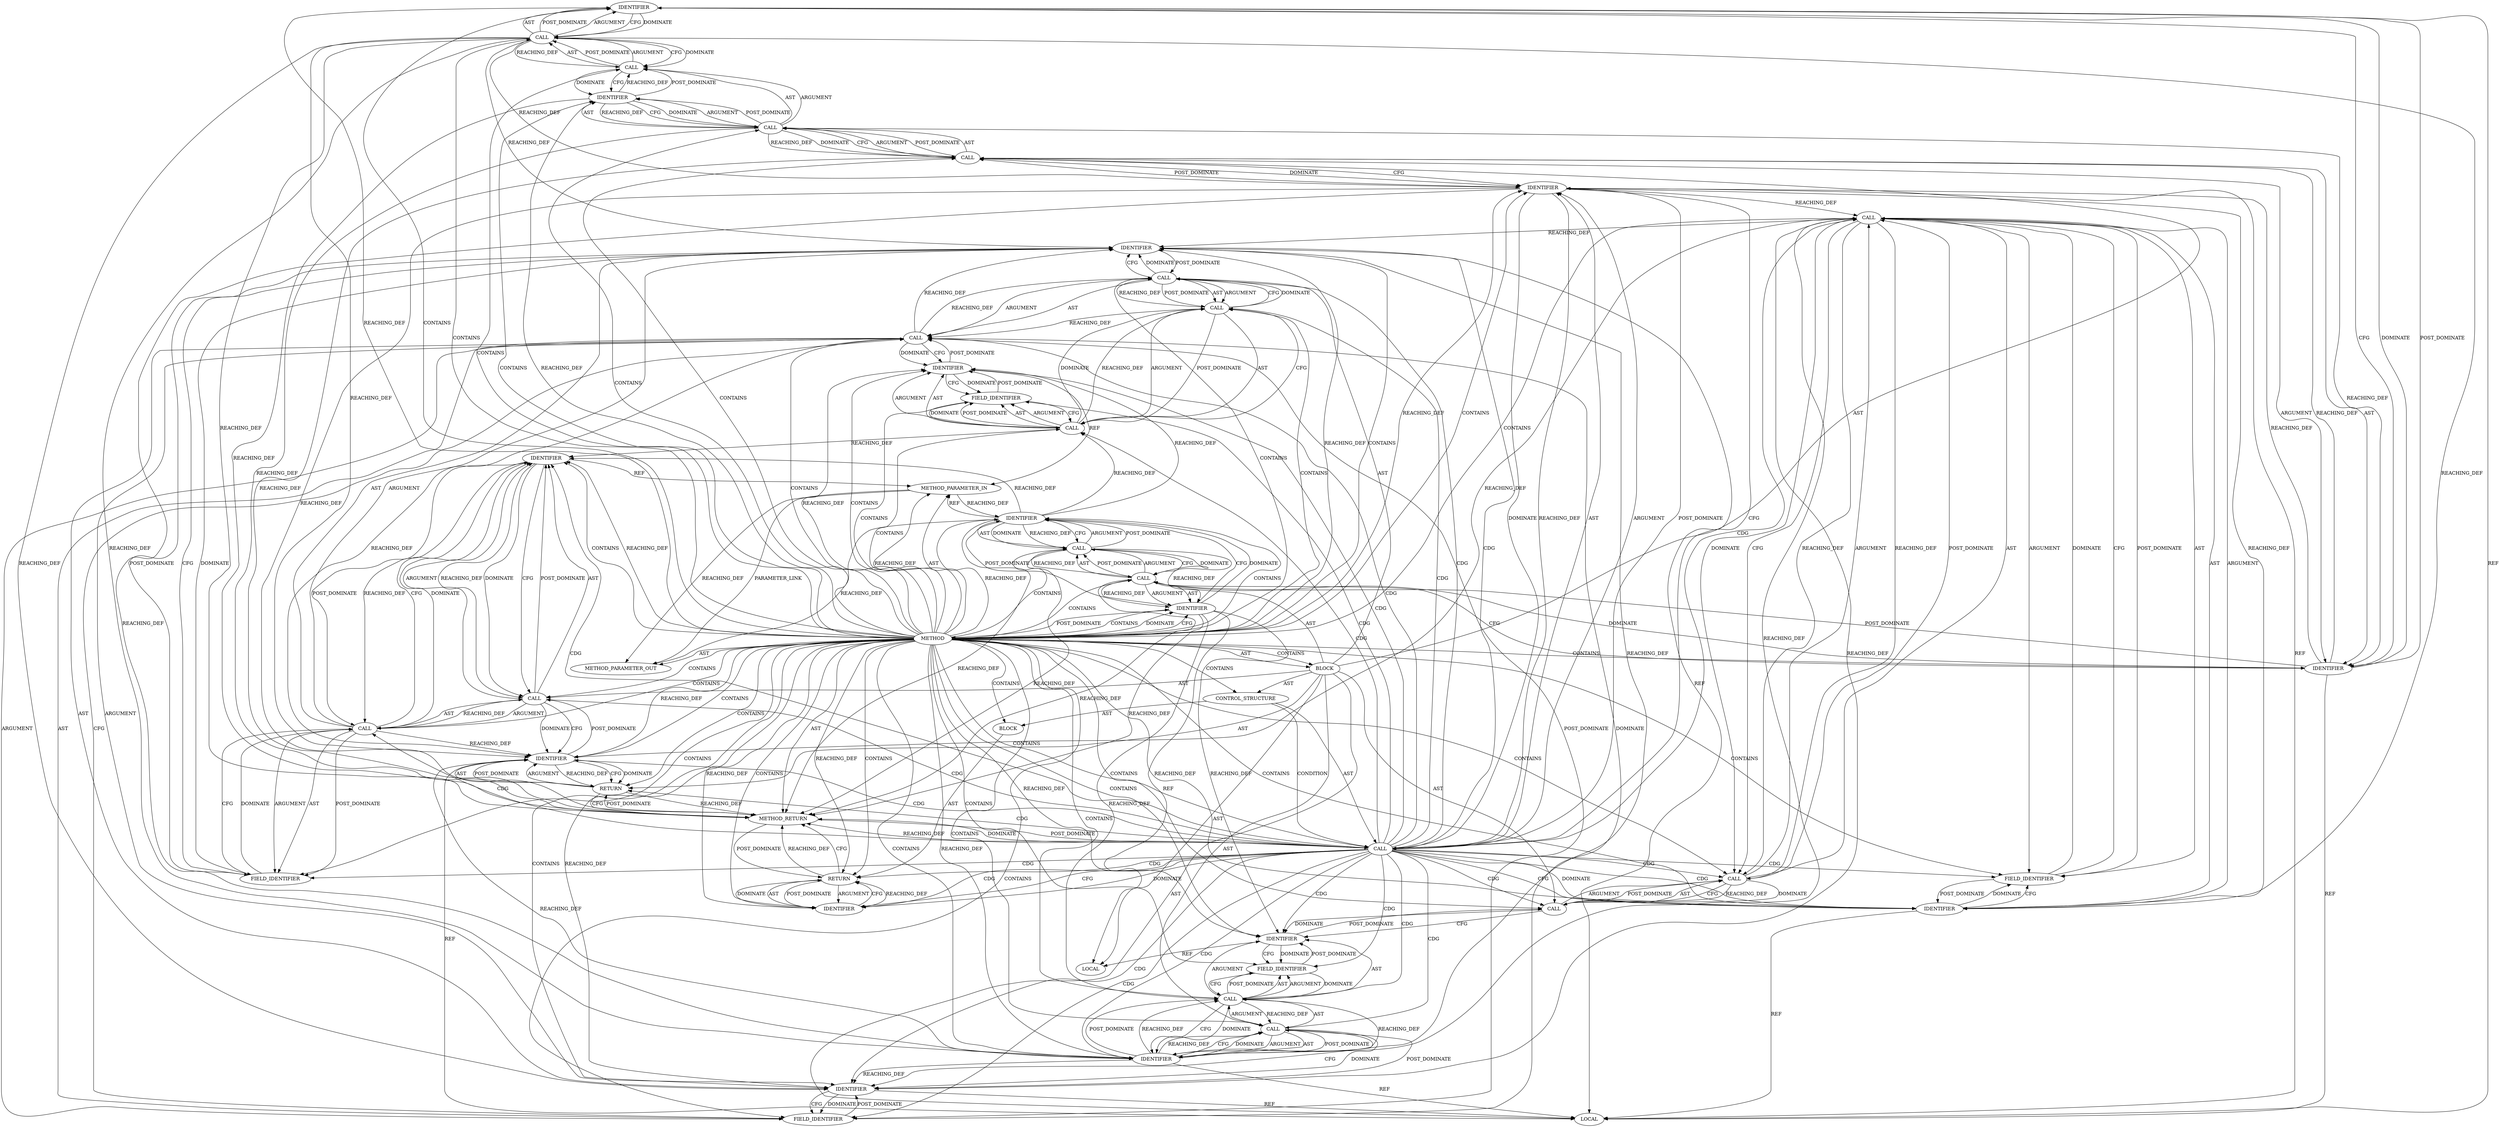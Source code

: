 digraph {
  7572 [label=IDENTIFIER ORDER=1 ARGUMENT_INDEX=1 CODE="ctx" COLUMN_NUMBER=24 LINE_NUMBER=814 TYPE_FULL_NAME="tls_context*" NAME="ctx"]
  7590 [label=CALL ORDER=8 ARGUMENT_INDEX=-1 CODE="ctx->sk_proto = READ_ONCE(sk->sk_prot)" COLUMN_NUMBER=2 METHOD_FULL_NAME="<operator>.assignment" LINE_NUMBER=820 TYPE_FULL_NAME="<empty>" DISPATCH_TYPE="STATIC_DISPATCH" SIGNATURE="" NAME="<operator>.assignment"]
  7558 [label=METHOD COLUMN_NUMBER=1 LINE_NUMBER=809 COLUMN_NUMBER_END=1 IS_EXTERNAL=false SIGNATURE="struct tls_context tls_ctx_create (sock*)" NAME="tls_ctx_create" AST_PARENT_TYPE="TYPE_DECL" AST_PARENT_FULL_NAME="tls_main.c:<global>" ORDER=116 CODE="struct tls_context *tls_ctx_create(struct sock *sk)
{
	struct inet_connection_sock *icsk = inet_csk(sk);
	struct tls_context *ctx;

	ctx = kzalloc(sizeof(*ctx), GFP_ATOMIC);
	if (!ctx)
		return NULL;

	mutex_init(&ctx->tx_lock);
	rcu_assign_pointer(icsk->icsk_ulp_data, ctx);
	ctx->sk_proto = READ_ONCE(sk->sk_prot);
	ctx->sk = sk;
	return ctx;
}" FULL_NAME="tls_ctx_create" LINE_NUMBER_END=823 FILENAME="tls_main.c"]
  7595 [label=CALL ORDER=1 ARGUMENT_INDEX=1 CODE="sk->sk_prot" COLUMN_NUMBER=28 METHOD_FULL_NAME="<operator>.indirectFieldAccess" LINE_NUMBER=820 TYPE_FULL_NAME="<empty>" DISPATCH_TYPE="STATIC_DISPATCH" SIGNATURE="" NAME="<operator>.indirectFieldAccess"]
  7593 [label=FIELD_IDENTIFIER ORDER=2 ARGUMENT_INDEX=2 CODE="sk_proto" COLUMN_NUMBER=2 LINE_NUMBER=820 CANONICAL_NAME="sk_proto"]
  7567 [label=CALL ORDER=4 ARGUMENT_INDEX=-1 CODE="ctx = kzalloc(sizeof(*ctx), GFP_ATOMIC)" COLUMN_NUMBER=2 METHOD_FULL_NAME="<operator>.assignment" LINE_NUMBER=814 TYPE_FULL_NAME="<empty>" DISPATCH_TYPE="STATIC_DISPATCH" SIGNATURE="" NAME="<operator>.assignment"]
  7598 [label=CALL ORDER=9 ARGUMENT_INDEX=-1 CODE="ctx->sk = sk" COLUMN_NUMBER=2 METHOD_FULL_NAME="<operator>.assignment" LINE_NUMBER=821 TYPE_FULL_NAME="<empty>" DISPATCH_TYPE="STATIC_DISPATCH" SIGNATURE="" NAME="<operator>.assignment"]
  7600 [label=IDENTIFIER ORDER=1 ARGUMENT_INDEX=1 CODE="ctx" COLUMN_NUMBER=2 LINE_NUMBER=821 TYPE_FULL_NAME="tls_context*" NAME="ctx"]
  7571 [label=CALL ORDER=1 ARGUMENT_INDEX=1 CODE="*ctx" COLUMN_NUMBER=23 METHOD_FULL_NAME="<operator>.indirection" LINE_NUMBER=814 TYPE_FULL_NAME="<empty>" DISPATCH_TYPE="STATIC_DISPATCH" SIGNATURE="" NAME="<operator>.indirection"]
  7569 [label=CALL ORDER=2 ARGUMENT_INDEX=2 CODE="kzalloc(sizeof(*ctx), GFP_ATOMIC)" COLUMN_NUMBER=8 METHOD_FULL_NAME="kzalloc" LINE_NUMBER=814 TYPE_FULL_NAME="<empty>" DISPATCH_TYPE="STATIC_DISPATCH" SIGNATURE="" NAME="kzalloc"]
  7574 [label=CONTROL_STRUCTURE CONTROL_STRUCTURE_TYPE="IF" ORDER=5 PARSER_TYPE_NAME="CASTIfStatement" ARGUMENT_INDEX=-1 CODE="if (!ctx)" COLUMN_NUMBER=2 LINE_NUMBER=815]
  7564 [label=CALL ORDER=2 ARGUMENT_INDEX=2 CODE="inet_csk(sk)" COLUMN_NUMBER=38 METHOD_FULL_NAME="inet_csk" LINE_NUMBER=811 TYPE_FULL_NAME="<empty>" DISPATCH_TYPE="STATIC_DISPATCH" SIGNATURE="" NAME="inet_csk"]
  7582 [label=CALL ORDER=1 ARGUMENT_INDEX=1 CODE="ctx->tx_lock" COLUMN_NUMBER=14 METHOD_FULL_NAME="<operator>.indirectFieldAccess" LINE_NUMBER=818 TYPE_FULL_NAME="<empty>" DISPATCH_TYPE="STATIC_DISPATCH" SIGNATURE="" NAME="<operator>.indirectFieldAccess"]
  7587 [label=IDENTIFIER ORDER=1 ARGUMENT_INDEX=1 CODE="icsk" COLUMN_NUMBER=21 LINE_NUMBER=819 TYPE_FULL_NAME="inet_connection_sock*" NAME="icsk"]
  7577 [label=BLOCK ORDER=2 ARGUMENT_INDEX=-1 CODE="<empty>" COLUMN_NUMBER=3 LINE_NUMBER=816 TYPE_FULL_NAME="void"]
  7568 [label=IDENTIFIER ORDER=1 ARGUMENT_INDEX=1 CODE="ctx" COLUMN_NUMBER=2 LINE_NUMBER=814 TYPE_FULL_NAME="tls_context*" NAME="ctx"]
  7599 [label=CALL ORDER=1 ARGUMENT_INDEX=1 CODE="ctx->sk" COLUMN_NUMBER=2 METHOD_FULL_NAME="<operator>.indirectFieldAccess" LINE_NUMBER=821 TYPE_FULL_NAME="<empty>" DISPATCH_TYPE="STATIC_DISPATCH" SIGNATURE="" NAME="<operator>.indirectFieldAccess"]
  7583 [label=IDENTIFIER ORDER=1 ARGUMENT_INDEX=1 CODE="ctx" COLUMN_NUMBER=14 LINE_NUMBER=818 TYPE_FULL_NAME="tls_context*" NAME="ctx"]
  7586 [label=CALL ORDER=1 ARGUMENT_INDEX=1 CODE="icsk->icsk_ulp_data" COLUMN_NUMBER=21 METHOD_FULL_NAME="<operator>.indirectFieldAccess" LINE_NUMBER=819 TYPE_FULL_NAME="<empty>" DISPATCH_TYPE="STATIC_DISPATCH" SIGNATURE="" NAME="<operator>.indirectFieldAccess"]
  7580 [label=CALL ORDER=6 ARGUMENT_INDEX=-1 CODE="mutex_init(&ctx->tx_lock)" COLUMN_NUMBER=2 METHOD_FULL_NAME="mutex_init" LINE_NUMBER=818 TYPE_FULL_NAME="<empty>" DISPATCH_TYPE="STATIC_DISPATCH" SIGNATURE="" NAME="mutex_init"]
  7589 [label=IDENTIFIER ORDER=2 ARGUMENT_INDEX=2 CODE="ctx" COLUMN_NUMBER=42 LINE_NUMBER=819 TYPE_FULL_NAME="tls_context*" NAME="ctx"]
  7573 [label=IDENTIFIER ORDER=2 ARGUMENT_INDEX=2 CODE="GFP_ATOMIC" COLUMN_NUMBER=30 LINE_NUMBER=814 TYPE_FULL_NAME="ANY" NAME="GFP_ATOMIC"]
  7588 [label=FIELD_IDENTIFIER ORDER=2 ARGUMENT_INDEX=2 CODE="icsk_ulp_data" COLUMN_NUMBER=21 LINE_NUMBER=819 CANONICAL_NAME="icsk_ulp_data"]
  7605 [label=METHOD_RETURN ORDER=3 CODE="RET" COLUMN_NUMBER=1 LINE_NUMBER=809 TYPE_FULL_NAME="struct tls_context" EVALUATION_STRATEGY="BY_VALUE"]
  7601 [label=FIELD_IDENTIFIER ORDER=2 ARGUMENT_INDEX=2 CODE="sk" COLUMN_NUMBER=2 LINE_NUMBER=821 CANONICAL_NAME="sk"]
  7578 [label=RETURN ORDER=1 ARGUMENT_INDEX=1 CODE="return NULL;" COLUMN_NUMBER=3 LINE_NUMBER=816]
  7604 [label=IDENTIFIER ORDER=1 ARGUMENT_INDEX=-1 CODE="ctx" COLUMN_NUMBER=9 LINE_NUMBER=822 TYPE_FULL_NAME="tls_context*" NAME="ctx"]
  7575 [label=CALL ORDER=1 ARGUMENT_INDEX=-1 CODE="!ctx" COLUMN_NUMBER=6 METHOD_FULL_NAME="<operator>.logicalNot" LINE_NUMBER=815 TYPE_FULL_NAME="<empty>" DISPATCH_TYPE="STATIC_DISPATCH" SIGNATURE="" NAME="<operator>.logicalNot"]
  7560 [label=BLOCK ORDER=2 ARGUMENT_INDEX=-1 CODE="{
	struct inet_connection_sock *icsk = inet_csk(sk);
	struct tls_context *ctx;

	ctx = kzalloc(sizeof(*ctx), GFP_ATOMIC);
	if (!ctx)
		return NULL;

	mutex_init(&ctx->tx_lock);
	rcu_assign_pointer(icsk->icsk_ulp_data, ctx);
	ctx->sk_proto = READ_ONCE(sk->sk_prot);
	ctx->sk = sk;
	return ctx;
}" COLUMN_NUMBER=1 LINE_NUMBER=810 TYPE_FULL_NAME="void"]
  7565 [label=IDENTIFIER ORDER=1 ARGUMENT_INDEX=1 CODE="sk" COLUMN_NUMBER=47 LINE_NUMBER=811 TYPE_FULL_NAME="sock*" NAME="sk"]
  7597 [label=FIELD_IDENTIFIER ORDER=2 ARGUMENT_INDEX=2 CODE="sk_prot" COLUMN_NUMBER=28 LINE_NUMBER=820 CANONICAL_NAME="sk_prot"]
  7602 [label=IDENTIFIER ORDER=2 ARGUMENT_INDEX=2 CODE="sk" COLUMN_NUMBER=12 LINE_NUMBER=821 TYPE_FULL_NAME="sock*" NAME="sk"]
  7592 [label=IDENTIFIER ORDER=1 ARGUMENT_INDEX=1 CODE="ctx" COLUMN_NUMBER=2 LINE_NUMBER=820 TYPE_FULL_NAME="tls_context*" NAME="ctx"]
  7576 [label=IDENTIFIER ORDER=1 ARGUMENT_INDEX=1 CODE="ctx" COLUMN_NUMBER=7 LINE_NUMBER=815 TYPE_FULL_NAME="tls_context*" NAME="ctx"]
  7566 [label=LOCAL ORDER=3 CODE="struct tls_context* ctx" COLUMN_NUMBER=21 LINE_NUMBER=812 TYPE_FULL_NAME="tls_context*" NAME="ctx"]
  7570 [label=CALL ORDER=1 ARGUMENT_INDEX=1 CODE="sizeof(*ctx)" COLUMN_NUMBER=16 METHOD_FULL_NAME="<operator>.sizeOf" LINE_NUMBER=814 TYPE_FULL_NAME="<empty>" DISPATCH_TYPE="STATIC_DISPATCH" SIGNATURE="" NAME="<operator>.sizeOf"]
  7563 [label=IDENTIFIER ORDER=1 ARGUMENT_INDEX=1 CODE="icsk" COLUMN_NUMBER=31 LINE_NUMBER=811 TYPE_FULL_NAME="inet_connection_sock*" NAME="icsk"]
  7584 [label=FIELD_IDENTIFIER ORDER=2 ARGUMENT_INDEX=2 CODE="tx_lock" COLUMN_NUMBER=14 LINE_NUMBER=818 CANONICAL_NAME="tx_lock"]
  7561 [label=LOCAL ORDER=1 CODE="struct inet_connection_sock* icsk" COLUMN_NUMBER=30 LINE_NUMBER=811 TYPE_FULL_NAME="inet_connection_sock*" NAME="icsk"]
  7596 [label=IDENTIFIER ORDER=1 ARGUMENT_INDEX=1 CODE="sk" COLUMN_NUMBER=28 LINE_NUMBER=820 TYPE_FULL_NAME="sock*" NAME="sk"]
  7585 [label=CALL ORDER=7 ARGUMENT_INDEX=-1 CODE="rcu_assign_pointer(icsk->icsk_ulp_data, ctx)" COLUMN_NUMBER=2 METHOD_FULL_NAME="rcu_assign_pointer" LINE_NUMBER=819 TYPE_FULL_NAME="<empty>" DISPATCH_TYPE="STATIC_DISPATCH" SIGNATURE="" NAME="rcu_assign_pointer"]
  7581 [label=CALL ORDER=1 ARGUMENT_INDEX=1 CODE="&ctx->tx_lock" COLUMN_NUMBER=13 METHOD_FULL_NAME="<operator>.addressOf" LINE_NUMBER=818 TYPE_FULL_NAME="<empty>" DISPATCH_TYPE="STATIC_DISPATCH" SIGNATURE="" NAME="<operator>.addressOf"]
  7562 [label=CALL ORDER=2 ARGUMENT_INDEX=-1 CODE="*icsk = inet_csk(sk)" COLUMN_NUMBER=30 METHOD_FULL_NAME="<operator>.assignment" LINE_NUMBER=811 TYPE_FULL_NAME="<empty>" DISPATCH_TYPE="STATIC_DISPATCH" SIGNATURE="" NAME="<operator>.assignment"]
  7591 [label=CALL ORDER=1 ARGUMENT_INDEX=1 CODE="ctx->sk_proto" COLUMN_NUMBER=2 METHOD_FULL_NAME="<operator>.indirectFieldAccess" LINE_NUMBER=820 TYPE_FULL_NAME="<empty>" DISPATCH_TYPE="STATIC_DISPATCH" SIGNATURE="" NAME="<operator>.indirectFieldAccess"]
  21486 [label=METHOD_PARAMETER_OUT ORDER=1 CODE="struct sock *sk" IS_VARIADIC=false COLUMN_NUMBER=36 LINE_NUMBER=809 TYPE_FULL_NAME="sock*" EVALUATION_STRATEGY="BY_VALUE" INDEX=1 NAME="sk"]
  7559 [label=METHOD_PARAMETER_IN ORDER=1 CODE="struct sock *sk" IS_VARIADIC=false COLUMN_NUMBER=36 LINE_NUMBER=809 TYPE_FULL_NAME="sock*" EVALUATION_STRATEGY="BY_VALUE" INDEX=1 NAME="sk"]
  7603 [label=RETURN ORDER=10 ARGUMENT_INDEX=-1 CODE="return ctx;" COLUMN_NUMBER=2 LINE_NUMBER=822]
  7579 [label=IDENTIFIER ORDER=1 ARGUMENT_INDEX=-1 CODE="NULL" COLUMN_NUMBER=10 LINE_NUMBER=816 TYPE_FULL_NAME="ANY" NAME="NULL"]
  7594 [label=CALL ORDER=2 ARGUMENT_INDEX=2 CODE="READ_ONCE(sk->sk_prot)" COLUMN_NUMBER=18 METHOD_FULL_NAME="READ_ONCE" LINE_NUMBER=820 TYPE_FULL_NAME="<empty>" DISPATCH_TYPE="STATIC_DISPATCH" SIGNATURE="" NAME="READ_ONCE"]
  7585 -> 7586 [label=AST ]
  7582 -> 7592 [label=REACHING_DEF VARIABLE="ctx->tx_lock"]
  7558 -> 7563 [label=CONTAINS ]
  7582 -> 7584 [label=POST_DOMINATE ]
  7560 -> 7590 [label=AST ]
  7591 -> 7590 [label=REACHING_DEF VARIABLE="ctx->sk_proto"]
  7570 -> 7571 [label=AST ]
  7588 -> 7586 [label=CFG ]
  7575 -> 7587 [label=CDG ]
  7599 -> 7598 [label=REACHING_DEF VARIABLE="ctx->sk"]
  7595 -> 7602 [label=REACHING_DEF VARIABLE="sk->sk_prot"]
  7585 -> 7589 [label=POST_DOMINATE ]
  7558 -> 7569 [label=CONTAINS ]
  7576 -> 7605 [label=REACHING_DEF VARIABLE="ctx"]
  7563 -> 7562 [label=REACHING_DEF VARIABLE="icsk"]
  7569 -> 7573 [label=ARGUMENT ]
  7582 -> 7600 [label=REACHING_DEF VARIABLE="ctx->tx_lock"]
  7586 -> 7588 [label=POST_DOMINATE ]
  7575 -> 7599 [label=CDG ]
  7605 -> 7603 [label=POST_DOMINATE ]
  7591 -> 7604 [label=REACHING_DEF VARIABLE="ctx->sk_proto"]
  7559 -> 7565 [label=REACHING_DEF VARIABLE="sk"]
  7571 -> 7592 [label=REACHING_DEF VARIABLE="*ctx"]
  7558 -> 7591 [label=CONTAINS ]
  7564 -> 7562 [label=CFG ]
  7605 -> 7575 [label=POST_DOMINATE ]
  7575 -> 7591 [label=CDG ]
  7584 -> 7582 [label=DOMINATE ]
  7575 -> 7585 [label=CDG ]
  7584 -> 7583 [label=POST_DOMINATE ]
  7569 -> 7567 [label=REACHING_DEF VARIABLE="kzalloc(sizeof(*ctx), GFP_ATOMIC)"]
  7601 -> 7599 [label=CFG ]
  7595 -> 7594 [label=CFG ]
  7575 -> 7581 [label=CDG ]
  7558 -> 7563 [label=DOMINATE ]
  7565 -> 21486 [label=REACHING_DEF VARIABLE="sk"]
  7569 -> 7567 [label=DOMINATE ]
  7581 -> 7580 [label=DOMINATE ]
  7558 -> 7594 [label=CONTAINS ]
  7593 -> 7591 [label=CFG ]
  7569 -> 7573 [label=POST_DOMINATE ]
  7594 -> 7590 [label=CFG ]
  7558 -> 7560 [label=AST ]
  7601 -> 7599 [label=DOMINATE ]
  7591 -> 7593 [label=AST ]
  7576 -> 7575 [label=CFG ]
  7596 -> 7591 [label=POST_DOMINATE ]
  7595 -> 7596 [label=AST ]
  7567 -> 7576 [label=DOMINATE ]
  7568 -> 7576 [label=REACHING_DEF VARIABLE="ctx"]
  7602 -> 7599 [label=POST_DOMINATE ]
  7587 -> 7588 [label=CFG ]
  7596 -> 7597 [label=DOMINATE ]
  7590 -> 7600 [label=CFG ]
  7569 -> 7567 [label=CFG ]
  7577 -> 7578 [label=AST ]
  7570 -> 7573 [label=DOMINATE ]
  7558 -> 7588 [label=CONTAINS ]
  7558 -> 7593 [label=CONTAINS ]
  7565 -> 7605 [label=REACHING_DEF VARIABLE="sk"]
  7564 -> 7565 [label=ARGUMENT ]
  7601 -> 7600 [label=POST_DOMINATE ]
  7563 -> 7565 [label=CFG ]
  7589 -> 7600 [label=REACHING_DEF VARIABLE="ctx"]
  7564 -> 7565 [label=POST_DOMINATE ]
  7564 -> 7605 [label=REACHING_DEF VARIABLE="inet_csk(sk)"]
  7580 -> 7587 [label=CFG ]
  7602 -> 7598 [label=DOMINATE ]
  7558 -> 21486 [label=AST ]
  7582 -> 7581 [label=REACHING_DEF VARIABLE="ctx->tx_lock"]
  7582 -> 7581 [label=REACHING_DEF VARIABLE="ctx->tx_lock"]
  7590 -> 7594 [label=POST_DOMINATE ]
  7600 -> 7601 [label=CFG ]
  7563 -> 7565 [label=DOMINATE ]
  7599 -> 7601 [label=ARGUMENT ]
  7590 -> 7594 [label=AST ]
  7572 -> 7568 [label=POST_DOMINATE ]
  7581 -> 7582 [label=POST_DOMINATE ]
  7575 -> 7582 [label=CDG ]
  7565 -> 7564 [label=DOMINATE ]
  7586 -> 7589 [label=CFG ]
  7595 -> 7597 [label=POST_DOMINATE ]
  7575 -> 7598 [label=CDG ]
  7570 -> 7571 [label=POST_DOMINATE ]
  7575 -> 7580 [label=CDG ]
  7604 -> 7603 [label=REACHING_DEF VARIABLE="ctx"]
  7559 -> 21486 [label=PARAMETER_LINK ]
  7558 -> 7585 [label=CONTAINS ]
  7571 -> 7570 [label=CFG ]
  7588 -> 7587 [label=POST_DOMINATE ]
  7571 -> 7576 [label=REACHING_DEF VARIABLE="*ctx"]
  7575 -> 7596 [label=CDG ]
  7595 -> 7597 [label=AST ]
  7592 -> 7585 [label=POST_DOMINATE ]
  7567 -> 7569 [label=ARGUMENT ]
  7569 -> 7568 [label=REACHING_DEF VARIABLE="kzalloc(sizeof(*ctx), GFP_ATOMIC)"]
  7560 -> 7598 [label=AST ]
  7558 -> 7592 [label=CONTAINS ]
  7558 -> 7573 [label=CONTAINS ]
  7560 -> 7574 [label=AST ]
  7558 -> 7568 [label=CONTAINS ]
  7581 -> 7582 [label=ARGUMENT ]
  7585 -> 7586 [label=ARGUMENT ]
  7558 -> 7564 [label=CONTAINS ]
  7569 -> 7605 [label=REACHING_DEF VARIABLE="kzalloc(sizeof(*ctx), GFP_ATOMIC)"]
  7563 -> 7561 [label=REF ]
  7598 -> 7602 [label=POST_DOMINATE ]
  7581 -> 7582 [label=AST ]
  7594 -> 7595 [label=ARGUMENT ]
  7595 -> 7594 [label=DOMINATE ]
  7578 -> 7579 [label=AST ]
  7589 -> 7586 [label=POST_DOMINATE ]
  7558 -> 7577 [label=CONTAINS ]
  7596 -> 7597 [label=CFG ]
  7558 -> 7581 [label=CONTAINS ]
  7576 -> 7575 [label=REACHING_DEF VARIABLE="ctx"]
  7582 -> 7584 [label=AST ]
  7558 -> 7600 [label=REACHING_DEF VARIABLE=""]
  7575 -> 7584 [label=CDG ]
  7575 -> 7579 [label=DOMINATE ]
  7575 -> 7592 [label=CDG ]
  7603 -> 7604 [label=AST ]
  7593 -> 7591 [label=DOMINATE ]
  7575 -> 7589 [label=CDG ]
  7558 -> 7595 [label=CONTAINS ]
  7558 -> 7596 [label=REACHING_DEF VARIABLE=""]
  7574 -> 7575 [label=CONDITION ]
  7589 -> 7585 [label=REACHING_DEF VARIABLE="ctx"]
  7558 -> 7576 [label=REACHING_DEF VARIABLE=""]
  7576 -> 7566 [label=REF ]
  7571 -> 7570 [label=DOMINATE ]
  7558 -> 7602 [label=CONTAINS ]
  7571 -> 7589 [label=REACHING_DEF VARIABLE="*ctx"]
  7578 -> 7605 [label=REACHING_DEF VARIABLE="<RET>"]
  7558 -> 7573 [label=REACHING_DEF VARIABLE=""]
  7570 -> 7571 [label=ARGUMENT ]
  7574 -> 7577 [label=AST ]
  7575 -> 7600 [label=CDG ]
  7590 -> 7600 [label=DOMINATE ]
  7598 -> 7599 [label=ARGUMENT ]
  7562 -> 7605 [label=REACHING_DEF VARIABLE="*icsk = inet_csk(sk)"]
  7558 -> 7589 [label=CONTAINS ]
  7600 -> 7601 [label=DOMINATE ]
  7562 -> 7563 [label=AST ]
  7569 -> 7573 [label=AST ]
  7584 -> 7582 [label=CFG ]
  7587 -> 7588 [label=DOMINATE ]
  7604 -> 7598 [label=POST_DOMINATE ]
  7558 -> 7567 [label=CONTAINS ]
  7564 -> 7563 [label=REACHING_DEF VARIABLE="inet_csk(sk)"]
  7575 -> 7578 [label=CDG ]
  7558 -> 7603 [label=CONTAINS ]
  7573 -> 7569 [label=DOMINATE ]
  7568 -> 7562 [label=POST_DOMINATE ]
  7600 -> 7566 [label=REF ]
  7563 -> 7605 [label=REACHING_DEF VARIABLE="icsk"]
  7598 -> 7602 [label=AST ]
  7565 -> 7602 [label=REACHING_DEF VARIABLE="sk"]
  7564 -> 7562 [label=DOMINATE ]
  7569 -> 7570 [label=AST ]
  7595 -> 7597 [label=ARGUMENT ]
  7575 -> 7583 [label=CFG ]
  7602 -> 7559 [label=REF ]
  7592 -> 7593 [label=DOMINATE ]
  7594 -> 7590 [label=DOMINATE ]
  7558 -> 7570 [label=CONTAINS ]
  7589 -> 7592 [label=REACHING_DEF VARIABLE="ctx"]
  7573 -> 7569 [label=REACHING_DEF VARIABLE="GFP_ATOMIC"]
  7590 -> 7591 [label=ARGUMENT ]
  7597 -> 7595 [label=DOMINATE ]
  7581 -> 7580 [label=CFG ]
  7575 -> 7583 [label=DOMINATE ]
  7599 -> 7602 [label=DOMINATE ]
  7602 -> 7598 [label=REACHING_DEF VARIABLE="sk"]
  7558 -> 7589 [label=REACHING_DEF VARIABLE=""]
  7575 -> 7576 [label=AST ]
  7598 -> 7604 [label=DOMINATE ]
  7591 -> 7593 [label=POST_DOMINATE ]
  7590 -> 7591 [label=AST ]
  7598 -> 7604 [label=CFG ]
  7560 -> 7561 [label=AST ]
  7558 -> 7576 [label=CONTAINS ]
  7558 -> 7580 [label=CONTAINS ]
  7575 -> 7605 [label=REACHING_DEF VARIABLE="!ctx"]
  7599 -> 7604 [label=REACHING_DEF VARIABLE="ctx->sk"]
  7583 -> 7584 [label=DOMINATE ]
  7579 -> 7578 [label=CFG ]
  7575 -> 7576 [label=ARGUMENT ]
  7571 -> 7572 [label=AST ]
  7558 -> 7592 [label=REACHING_DEF VARIABLE=""]
  7560 -> 7562 [label=AST ]
  7589 -> 7566 [label=REF ]
  7587 -> 7561 [label=REF ]
  7597 -> 7596 [label=POST_DOMINATE ]
  7565 -> 7596 [label=REACHING_DEF VARIABLE="sk"]
  7582 -> 7581 [label=DOMINATE ]
  7586 -> 7588 [label=AST ]
  7558 -> 7602 [label=REACHING_DEF VARIABLE=""]
  7558 -> 7597 [label=CONTAINS ]
  7594 -> 7590 [label=REACHING_DEF VARIABLE="READ_ONCE(sk->sk_prot)"]
  7580 -> 7587 [label=DOMINATE ]
  7558 -> 7572 [label=REACHING_DEF VARIABLE=""]
  7576 -> 7575 [label=DOMINATE ]
  7558 -> 7587 [label=CONTAINS ]
  7576 -> 7583 [label=REACHING_DEF VARIABLE="ctx"]
  7563 -> 7586 [label=REACHING_DEF VARIABLE="icsk"]
  7575 -> 7603 [label=CDG ]
  7579 -> 7578 [label=REACHING_DEF VARIABLE="NULL"]
  7582 -> 7604 [label=REACHING_DEF VARIABLE="ctx->tx_lock"]
  7578 -> 7605 [label=CFG ]
  7575 -> 7586 [label=CDG ]
  7558 -> 7575 [label=CONTAINS ]
  7603 -> 7605 [label=CFG ]
  7571 -> 7570 [label=REACHING_DEF VARIABLE="*ctx"]
  7586 -> 7588 [label=ARGUMENT ]
  7582 -> 7584 [label=ARGUMENT ]
  7563 -> 7558 [label=POST_DOMINATE ]
  7558 -> 7560 [label=CONTAINS ]
  7602 -> 7598 [label=CFG ]
  7558 -> 7579 [label=REACHING_DEF VARIABLE=""]
  7575 -> 7597 [label=CDG ]
  7562 -> 7564 [label=AST ]
  7599 -> 7602 [label=CFG ]
  7558 -> 7596 [label=CONTAINS ]
  7558 -> 7601 [label=CONTAINS ]
  7558 -> 7587 [label=REACHING_DEF VARIABLE=""]
  7589 -> 7586 [label=REACHING_DEF VARIABLE="ctx"]
  7605 -> 7578 [label=POST_DOMINATE ]
  7568 -> 7566 [label=REF ]
  7585 -> 7589 [label=ARGUMENT ]
  7560 -> 7567 [label=AST ]
  7558 -> 7559 [label=REACHING_DEF VARIABLE=""]
  7599 -> 7600 [label=AST ]
  7558 -> 7599 [label=CONTAINS ]
  7581 -> 7580 [label=REACHING_DEF VARIABLE="&ctx->tx_lock"]
  7562 -> 7564 [label=POST_DOMINATE ]
  7565 -> 7564 [label=REACHING_DEF VARIABLE="sk"]
  7592 -> 7566 [label=REF ]
  7591 -> 7593 [label=ARGUMENT ]
  7560 -> 7603 [label=AST ]
  7564 -> 7562 [label=REACHING_DEF VARIABLE="inet_csk(sk)"]
  7599 -> 7601 [label=AST ]
  7586 -> 7589 [label=DOMINATE ]
  7603 -> 7604 [label=POST_DOMINATE ]
  7582 -> 7583 [label=AST ]
  7558 -> 7571 [label=CONTAINS ]
  7558 -> 7582 [label=CONTAINS ]
  7593 -> 7592 [label=POST_DOMINATE ]
  7571 -> 7604 [label=REACHING_DEF VARIABLE="*ctx"]
  7596 -> 7559 [label=REF ]
  7558 -> 7579 [label=CONTAINS ]
  7603 -> 7604 [label=ARGUMENT ]
  7595 -> 7596 [label=ARGUMENT ]
  7562 -> 7568 [label=CFG ]
  7572 -> 7571 [label=CFG ]
  7583 -> 7566 [label=REF ]
  7586 -> 7587 [label=AST ]
  7586 -> 7587 [label=ARGUMENT ]
  7567 -> 7568 [label=AST ]
  7572 -> 7566 [label=REF ]
  7575 -> 7579 [label=CFG ]
  7591 -> 7600 [label=REACHING_DEF VARIABLE="ctx->sk_proto"]
  7578 -> 7579 [label=POST_DOMINATE ]
  7567 -> 7605 [label=REACHING_DEF VARIABLE="ctx = kzalloc(sizeof(*ctx), GFP_ATOMIC)"]
  7568 -> 7572 [label=CFG ]
  7571 -> 7572 [label=POST_DOMINATE ]
  7603 -> 7605 [label=REACHING_DEF VARIABLE="<RET>"]
  7580 -> 7581 [label=ARGUMENT ]
  7565 -> 7563 [label=POST_DOMINATE ]
  7594 -> 7591 [label=REACHING_DEF VARIABLE="READ_ONCE(sk->sk_prot)"]
  7591 -> 7596 [label=DOMINATE ]
  7578 -> 7579 [label=ARGUMENT ]
  7558 -> 7600 [label=CONTAINS ]
  7580 -> 7581 [label=POST_DOMINATE ]
  7573 -> 7569 [label=CFG ]
  7590 -> 7594 [label=ARGUMENT ]
  7564 -> 7565 [label=AST ]
  7567 -> 7569 [label=POST_DOMINATE ]
  7585 -> 7592 [label=CFG ]
  7575 -> 7602 [label=CDG ]
  7575 -> 7590 [label=CDG ]
  7571 -> 7572 [label=ARGUMENT ]
  7558 -> 7583 [label=REACHING_DEF VARIABLE=""]
  7589 -> 7604 [label=REACHING_DEF VARIABLE="ctx"]
  7560 -> 7566 [label=AST ]
  7558 -> 7565 [label=CONTAINS ]
  7591 -> 7596 [label=CFG ]
  7558 -> 7565 [label=REACHING_DEF VARIABLE=""]
  7576 -> 7567 [label=POST_DOMINATE ]
  7594 -> 7595 [label=AST ]
  7558 -> 7572 [label=CONTAINS ]
  7595 -> 7594 [label=REACHING_DEF VARIABLE="sk->sk_prot"]
  7563 -> 7587 [label=REACHING_DEF VARIABLE="icsk"]
  7604 -> 7566 [label=REF ]
  7559 -> 21486 [label=REACHING_DEF VARIABLE="sk"]
  7575 -> 7595 [label=CDG ]
  7567 -> 7569 [label=AST ]
  7558 -> 7583 [label=CONTAINS ]
  7598 -> 7602 [label=ARGUMENT ]
  7574 -> 7575 [label=AST ]
  7594 -> 7595 [label=POST_DOMINATE ]
  7571 -> 7583 [label=REACHING_DEF VARIABLE="*ctx"]
  7558 -> 7578 [label=CONTAINS ]
  7580 -> 7581 [label=AST ]
  7597 -> 7595 [label=CFG ]
  7585 -> 7589 [label=AST ]
  7558 -> 7604 [label=REACHING_DEF VARIABLE=""]
  7579 -> 7578 [label=DOMINATE ]
  7571 -> 7605 [label=REACHING_DEF VARIABLE="*ctx"]
  7568 -> 7567 [label=REACHING_DEF VARIABLE="ctx"]
  7565 -> 7559 [label=REF ]
  7562 -> 7563 [label=ARGUMENT ]
  7583 -> 7584 [label=CFG ]
  7586 -> 7585 [label=REACHING_DEF VARIABLE="icsk->icsk_ulp_data"]
  7571 -> 7600 [label=REACHING_DEF VARIABLE="*ctx"]
  7602 -> 7599 [label=REACHING_DEF VARIABLE="sk"]
  7558 -> 7604 [label=CONTAINS ]
  7588 -> 7586 [label=DOMINATE ]
  7591 -> 7592 [label=AST ]
  7576 -> 7589 [label=REACHING_DEF VARIABLE="ctx"]
  7570 -> 7573 [label=CFG ]
  7565 -> 7595 [label=REACHING_DEF VARIABLE="sk"]
  7560 -> 7585 [label=AST ]
  7558 -> 7559 [label=AST ]
  7558 -> 7605 [label=AST ]
  7589 -> 7585 [label=CFG ]
  7600 -> 7590 [label=POST_DOMINATE ]
  7567 -> 7576 [label=CFG ]
  7572 -> 7571 [label=DOMINATE ]
  7591 -> 7592 [label=ARGUMENT ]
  7558 -> 7586 [label=CONTAINS ]
  7558 -> 7590 [label=CONTAINS ]
  7604 -> 7603 [label=CFG ]
  7575 -> 7604 [label=CDG ]
  7562 -> 7568 [label=DOMINATE ]
  7558 -> 7578 [label=REACHING_DEF VARIABLE=""]
  7558 -> 7584 [label=CONTAINS ]
  7573 -> 7570 [label=REACHING_DEF VARIABLE="GFP_ATOMIC"]
  7592 -> 7593 [label=CFG ]
  7604 -> 7603 [label=DOMINATE ]
  7599 -> 7600 [label=ARGUMENT ]
  7587 -> 7580 [label=POST_DOMINATE ]
  7558 -> 7574 [label=CONTAINS ]
  7565 -> 7564 [label=CFG ]
  7575 -> 7588 [label=CDG ]
  7562 -> 7564 [label=ARGUMENT ]
  7558 -> 7598 [label=CONTAINS ]
  7573 -> 7605 [label=REACHING_DEF VARIABLE="GFP_ATOMIC"]
  7560 -> 7580 [label=AST ]
  7589 -> 7585 [label=DOMINATE ]
  7575 -> 7579 [label=CDG ]
  7575 -> 7576 [label=POST_DOMINATE ]
  7568 -> 7572 [label=DOMINATE ]
  7573 -> 7570 [label=POST_DOMINATE ]
  7558 -> 7562 [label=CONTAINS ]
  7582 -> 7583 [label=ARGUMENT ]
  7582 -> 7589 [label=REACHING_DEF VARIABLE="ctx->tx_lock"]
  7576 -> 7582 [label=REACHING_DEF VARIABLE="ctx"]
  7586 -> 7589 [label=REACHING_DEF VARIABLE="icsk->icsk_ulp_data"]
  7575 -> 7594 [label=CDG ]
  7598 -> 7599 [label=AST ]
  7567 -> 7568 [label=ARGUMENT ]
  7599 -> 7601 [label=POST_DOMINATE ]
  7575 -> 7583 [label=CDG ]
  7558 -> 7563 [label=CFG ]
  7582 -> 7581 [label=CFG ]
  7575 -> 7593 [label=CDG ]
  7569 -> 7570 [label=ARGUMENT ]
  7585 -> 7592 [label=DOMINATE ]
  7575 -> 7601 [label=CDG ]
  7575 -> 7605 [label=DOMINATE ]
}
